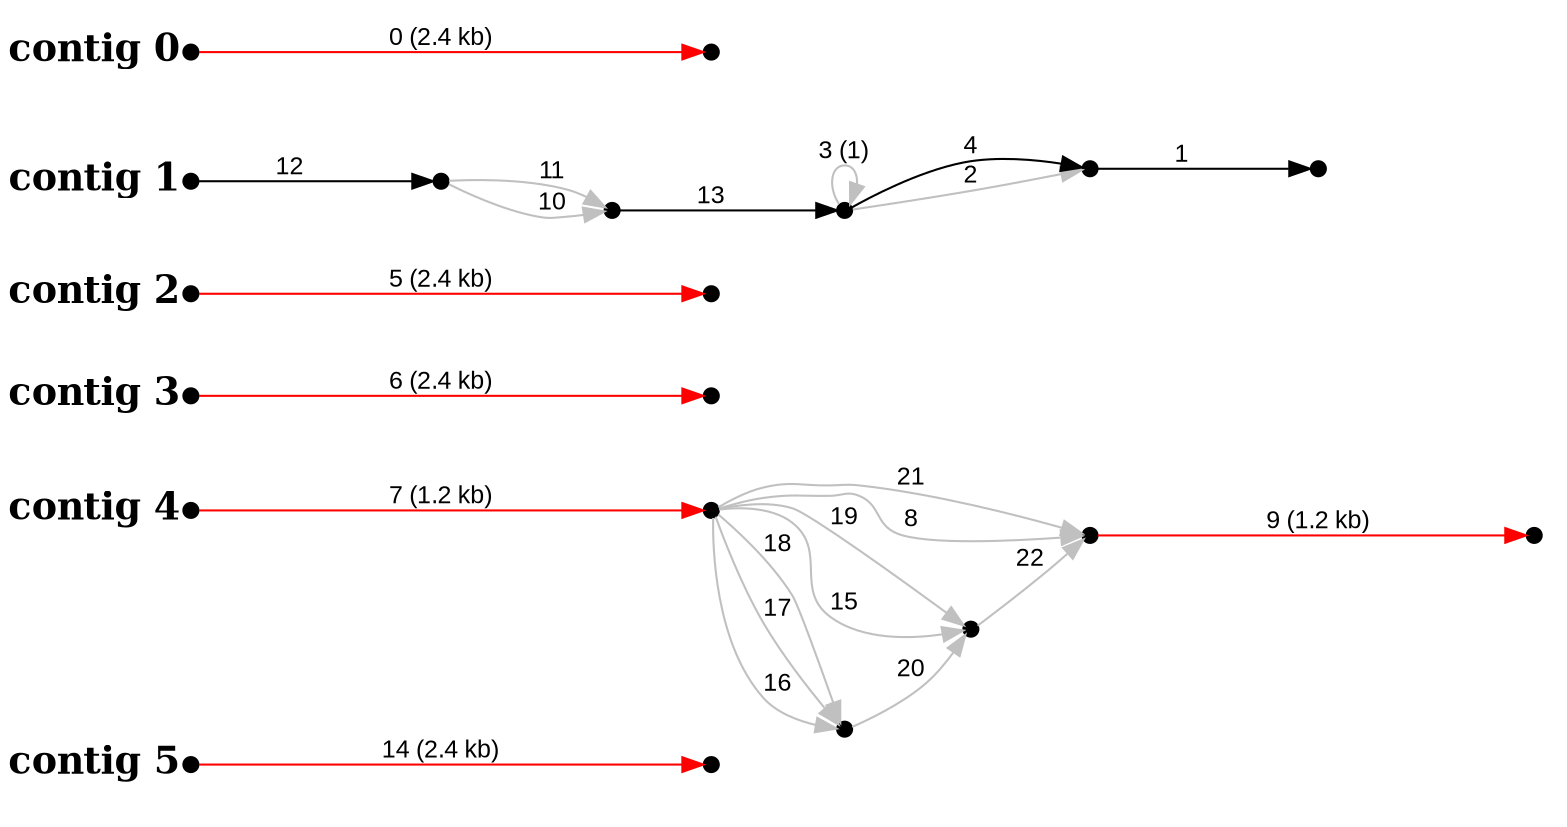 digraph G {

node [width=0.1,height=0.1,fontsize=10,shape=point];
edge [fontsize=12,penwidth=1,arrowsize=1,fontname=Arial];
margin=1.0;
rankdir=LR;
labeljust=l;
margin=0;

subgraph cluster5 {
color=white;
18 -> 19 [minlen=4,color=red,label="14 (2.4 kb)",taillabel="contig 5",labelangle=180,weight=10000,labeldistance=5,labelfontsize=18,labelfontname="Times-Bold"];
}

subgraph cluster4 {
color=white;
9 -> 10 [minlen=4,color=red,label="7 (1.2 kb)",taillabel="contig 4",labelangle=180,weight=10000,labeldistance=5,labelfontsize=18,labelfontname="Times-Bold"];
10 -> 11 [minlen=1,color=gray,label="16"];
10 -> 11 [minlen=1,color=gray,label="17"];
10 -> 11 [minlen=1,color=gray,label="18"];
10 -> 12 [minlen=1,color=gray,label="15"];
10 -> 12 [minlen=1,color=gray,label="19"];
10 -> 13 [minlen=1,color=gray,label="8"];
10 -> 13 [minlen=1,color=gray,label="21"];
11 -> 12 [minlen=1,color=gray,label="20"];
12 -> 13 [minlen=1,color=gray,label="22"];
13 -> 14 [minlen=4,color=red,label="9 (1.2 kb)"];
}

subgraph cluster3 {
color=white;
7 -> 8 [minlen=4,color=red,label="6 (2.4 kb)",taillabel="contig 3",labelangle=180,weight=10000,labeldistance=5,labelfontsize=18,labelfontname="Times-Bold"];
}

subgraph cluster2 {
color=white;
4 -> 5 [minlen=4,color=red,label="5 (2.4 kb)",taillabel="contig 2",labelangle=180,weight=10000,labeldistance=5,labelfontsize=18,labelfontname="Times-Bold"];
}

subgraph cluster1 {
color=white;
3 -> 2 [minlen=2,color=black,label="1"];
6 -> 3 [minlen=1,color=gray,label="2"];
6 -> 3 [minlen=2,color=black,label="4"];
6 -> 6 [minlen=1,color=gray,label="3 (1)"];
15 -> 6 [minlen=2,color=black,label="13"];
16 -> 15 [minlen=1,color=gray,label="10"];
16 -> 15 [minlen=1,color=gray,label="11"];
17 -> 16 [minlen=2,color=black,label="12",taillabel="contig 1",labelangle=180,weight=10000,labeldistance=5,labelfontsize=18,labelfontname="Times-Bold"];
}

subgraph cluster0 {
color=white;
0 -> 1 [minlen=4,color=red,label="0 (2.4 kb)",taillabel="contig 0",labelangle=180,weight=10000,labeldistance=5,labelfontsize=18,labelfontname="Times-Bold"];
}

}
#done
